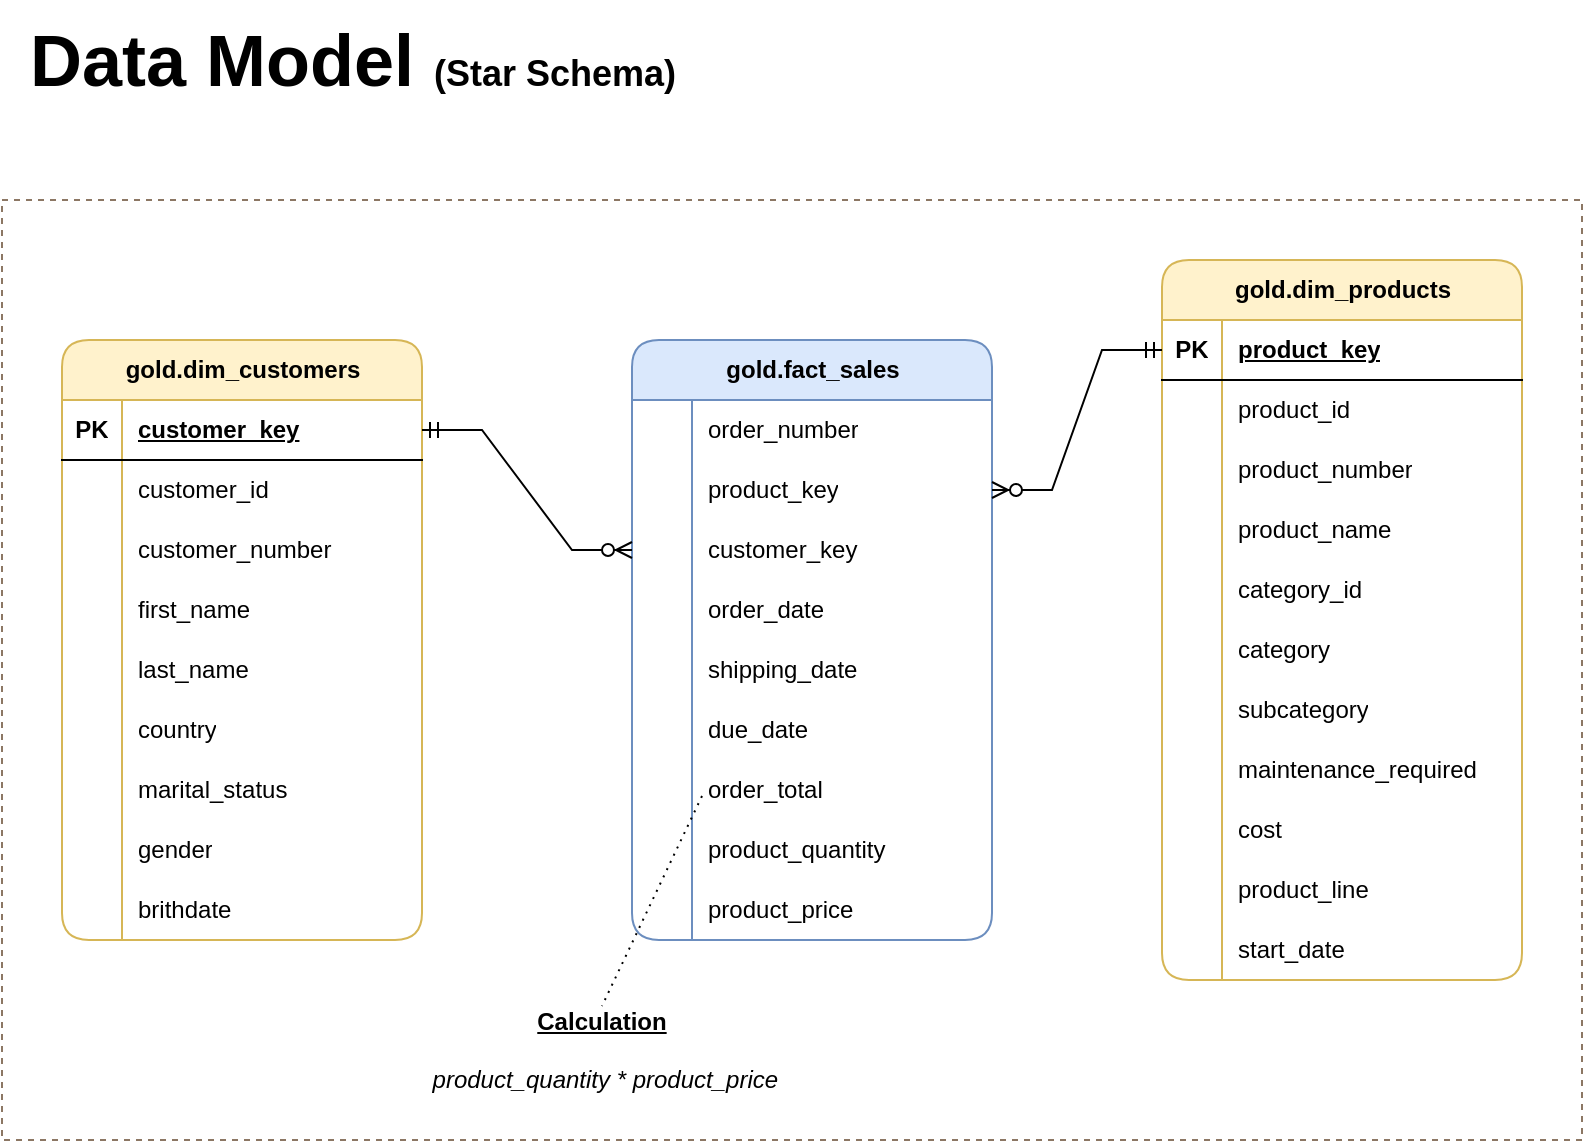 <mxfile version="26.0.16">
  <diagram name="Page-1" id="dajdHq9MhlpOEaMz0Bhz">
    <mxGraphModel dx="1434" dy="836" grid="1" gridSize="10" guides="1" tooltips="1" connect="1" arrows="1" fold="1" page="1" pageScale="1" pageWidth="850" pageHeight="1100" math="0" shadow="0">
      <root>
        <mxCell id="0" />
        <mxCell id="1" parent="0" />
        <mxCell id="7hFAT_4vR7-1dg3_co3H-1" value="&lt;font style=&quot;&quot;&gt;&lt;b style=&quot;&quot;&gt;&lt;span style=&quot;font-size: 36px;&quot;&gt;Data Model&amp;nbsp;&lt;/span&gt;&lt;font style=&quot;font-size: 18px;&quot;&gt;(Star Schema)&lt;/font&gt;&lt;/b&gt;&lt;/font&gt;" style="text;html=1;align=center;verticalAlign=middle;resizable=0;points=[];autosize=1;strokeColor=none;fillColor=none;" parent="1" vertex="1">
          <mxGeometry x="20" y="100" width="350" height="60" as="geometry" />
        </mxCell>
        <mxCell id="7hFAT_4vR7-1dg3_co3H-4" value="" style="rounded=0;whiteSpace=wrap;html=1;dashed=1;fillColor=none;strokeColor=#8C7764;" parent="1" vertex="1">
          <mxGeometry x="20" y="200" width="790" height="470" as="geometry" />
        </mxCell>
        <mxCell id="8Ro6if_UnG99gxaWc1OO-21" style="edgeStyle=orthogonalEdgeStyle;rounded=0;orthogonalLoop=1;jettySize=auto;html=1;entryX=0;entryY=0.5;entryDx=0;entryDy=0;fillColor=#f5f5f5;strokeColor=#666666;" parent="1" edge="1">
          <mxGeometry relative="1" as="geometry">
            <mxPoint x="410" y="315" as="sourcePoint" />
          </mxGeometry>
        </mxCell>
        <mxCell id="t50rFxNMFcAJ-p3D6S0_-80" value="gold.dim_customers" style="shape=table;startSize=30;container=1;collapsible=1;childLayout=tableLayout;fixedRows=1;rowLines=0;fontStyle=1;align=center;resizeLast=1;html=1;fillColor=#fff2cc;strokeColor=#d6b656;rounded=1;" vertex="1" parent="1">
          <mxGeometry x="50" y="270" width="180" height="300" as="geometry" />
        </mxCell>
        <mxCell id="t50rFxNMFcAJ-p3D6S0_-81" value="" style="shape=tableRow;horizontal=0;startSize=0;swimlaneHead=0;swimlaneBody=0;fillColor=none;collapsible=0;dropTarget=0;points=[[0,0.5],[1,0.5]];portConstraint=eastwest;top=0;left=0;right=0;bottom=1;" vertex="1" parent="t50rFxNMFcAJ-p3D6S0_-80">
          <mxGeometry y="30" width="180" height="30" as="geometry" />
        </mxCell>
        <mxCell id="t50rFxNMFcAJ-p3D6S0_-82" value="PK" style="shape=partialRectangle;connectable=0;fillColor=none;top=0;left=0;bottom=0;right=0;fontStyle=1;overflow=hidden;whiteSpace=wrap;html=1;" vertex="1" parent="t50rFxNMFcAJ-p3D6S0_-81">
          <mxGeometry width="30" height="30" as="geometry">
            <mxRectangle width="30" height="30" as="alternateBounds" />
          </mxGeometry>
        </mxCell>
        <mxCell id="t50rFxNMFcAJ-p3D6S0_-83" value="customer_key" style="shape=partialRectangle;connectable=0;fillColor=none;top=0;left=0;bottom=0;right=0;align=left;spacingLeft=6;fontStyle=5;overflow=hidden;whiteSpace=wrap;html=1;" vertex="1" parent="t50rFxNMFcAJ-p3D6S0_-81">
          <mxGeometry x="30" width="150" height="30" as="geometry">
            <mxRectangle width="150" height="30" as="alternateBounds" />
          </mxGeometry>
        </mxCell>
        <mxCell id="t50rFxNMFcAJ-p3D6S0_-84" value="" style="shape=tableRow;horizontal=0;startSize=0;swimlaneHead=0;swimlaneBody=0;fillColor=none;collapsible=0;dropTarget=0;points=[[0,0.5],[1,0.5]];portConstraint=eastwest;top=0;left=0;right=0;bottom=0;" vertex="1" parent="t50rFxNMFcAJ-p3D6S0_-80">
          <mxGeometry y="60" width="180" height="30" as="geometry" />
        </mxCell>
        <mxCell id="t50rFxNMFcAJ-p3D6S0_-85" value="" style="shape=partialRectangle;connectable=0;fillColor=none;top=0;left=0;bottom=0;right=0;editable=1;overflow=hidden;whiteSpace=wrap;html=1;" vertex="1" parent="t50rFxNMFcAJ-p3D6S0_-84">
          <mxGeometry width="30" height="30" as="geometry">
            <mxRectangle width="30" height="30" as="alternateBounds" />
          </mxGeometry>
        </mxCell>
        <mxCell id="t50rFxNMFcAJ-p3D6S0_-86" value="customer_id" style="shape=partialRectangle;connectable=0;fillColor=none;top=0;left=0;bottom=0;right=0;align=left;spacingLeft=6;overflow=hidden;whiteSpace=wrap;html=1;" vertex="1" parent="t50rFxNMFcAJ-p3D6S0_-84">
          <mxGeometry x="30" width="150" height="30" as="geometry">
            <mxRectangle width="150" height="30" as="alternateBounds" />
          </mxGeometry>
        </mxCell>
        <mxCell id="t50rFxNMFcAJ-p3D6S0_-87" value="" style="shape=tableRow;horizontal=0;startSize=0;swimlaneHead=0;swimlaneBody=0;fillColor=none;collapsible=0;dropTarget=0;points=[[0,0.5],[1,0.5]];portConstraint=eastwest;top=0;left=0;right=0;bottom=0;" vertex="1" parent="t50rFxNMFcAJ-p3D6S0_-80">
          <mxGeometry y="90" width="180" height="30" as="geometry" />
        </mxCell>
        <mxCell id="t50rFxNMFcAJ-p3D6S0_-88" value="" style="shape=partialRectangle;connectable=0;fillColor=none;top=0;left=0;bottom=0;right=0;editable=1;overflow=hidden;whiteSpace=wrap;html=1;" vertex="1" parent="t50rFxNMFcAJ-p3D6S0_-87">
          <mxGeometry width="30" height="30" as="geometry">
            <mxRectangle width="30" height="30" as="alternateBounds" />
          </mxGeometry>
        </mxCell>
        <mxCell id="t50rFxNMFcAJ-p3D6S0_-89" value="customer_number" style="shape=partialRectangle;connectable=0;fillColor=none;top=0;left=0;bottom=0;right=0;align=left;spacingLeft=6;overflow=hidden;whiteSpace=wrap;html=1;" vertex="1" parent="t50rFxNMFcAJ-p3D6S0_-87">
          <mxGeometry x="30" width="150" height="30" as="geometry">
            <mxRectangle width="150" height="30" as="alternateBounds" />
          </mxGeometry>
        </mxCell>
        <mxCell id="t50rFxNMFcAJ-p3D6S0_-90" value="" style="shape=tableRow;horizontal=0;startSize=0;swimlaneHead=0;swimlaneBody=0;fillColor=none;collapsible=0;dropTarget=0;points=[[0,0.5],[1,0.5]];portConstraint=eastwest;top=0;left=0;right=0;bottom=0;" vertex="1" parent="t50rFxNMFcAJ-p3D6S0_-80">
          <mxGeometry y="120" width="180" height="30" as="geometry" />
        </mxCell>
        <mxCell id="t50rFxNMFcAJ-p3D6S0_-91" value="" style="shape=partialRectangle;connectable=0;fillColor=none;top=0;left=0;bottom=0;right=0;editable=1;overflow=hidden;whiteSpace=wrap;html=1;" vertex="1" parent="t50rFxNMFcAJ-p3D6S0_-90">
          <mxGeometry width="30" height="30" as="geometry">
            <mxRectangle width="30" height="30" as="alternateBounds" />
          </mxGeometry>
        </mxCell>
        <mxCell id="t50rFxNMFcAJ-p3D6S0_-92" value="first_name" style="shape=partialRectangle;connectable=0;fillColor=none;top=0;left=0;bottom=0;right=0;align=left;spacingLeft=6;overflow=hidden;whiteSpace=wrap;html=1;" vertex="1" parent="t50rFxNMFcAJ-p3D6S0_-90">
          <mxGeometry x="30" width="150" height="30" as="geometry">
            <mxRectangle width="150" height="30" as="alternateBounds" />
          </mxGeometry>
        </mxCell>
        <mxCell id="t50rFxNMFcAJ-p3D6S0_-93" value="" style="shape=tableRow;horizontal=0;startSize=0;swimlaneHead=0;swimlaneBody=0;fillColor=none;collapsible=0;dropTarget=0;points=[[0,0.5],[1,0.5]];portConstraint=eastwest;top=0;left=0;right=0;bottom=0;" vertex="1" parent="t50rFxNMFcAJ-p3D6S0_-80">
          <mxGeometry y="150" width="180" height="30" as="geometry" />
        </mxCell>
        <mxCell id="t50rFxNMFcAJ-p3D6S0_-94" value="" style="shape=partialRectangle;connectable=0;fillColor=none;top=0;left=0;bottom=0;right=0;editable=1;overflow=hidden;whiteSpace=wrap;html=1;" vertex="1" parent="t50rFxNMFcAJ-p3D6S0_-93">
          <mxGeometry width="30" height="30" as="geometry">
            <mxRectangle width="30" height="30" as="alternateBounds" />
          </mxGeometry>
        </mxCell>
        <mxCell id="t50rFxNMFcAJ-p3D6S0_-95" value="last_name" style="shape=partialRectangle;connectable=0;fillColor=none;top=0;left=0;bottom=0;right=0;align=left;spacingLeft=6;overflow=hidden;whiteSpace=wrap;html=1;" vertex="1" parent="t50rFxNMFcAJ-p3D6S0_-93">
          <mxGeometry x="30" width="150" height="30" as="geometry">
            <mxRectangle width="150" height="30" as="alternateBounds" />
          </mxGeometry>
        </mxCell>
        <mxCell id="t50rFxNMFcAJ-p3D6S0_-96" value="" style="shape=tableRow;horizontal=0;startSize=0;swimlaneHead=0;swimlaneBody=0;fillColor=none;collapsible=0;dropTarget=0;points=[[0,0.5],[1,0.5]];portConstraint=eastwest;top=0;left=0;right=0;bottom=0;" vertex="1" parent="t50rFxNMFcAJ-p3D6S0_-80">
          <mxGeometry y="180" width="180" height="30" as="geometry" />
        </mxCell>
        <mxCell id="t50rFxNMFcAJ-p3D6S0_-97" value="" style="shape=partialRectangle;connectable=0;fillColor=none;top=0;left=0;bottom=0;right=0;editable=1;overflow=hidden;whiteSpace=wrap;html=1;" vertex="1" parent="t50rFxNMFcAJ-p3D6S0_-96">
          <mxGeometry width="30" height="30" as="geometry">
            <mxRectangle width="30" height="30" as="alternateBounds" />
          </mxGeometry>
        </mxCell>
        <mxCell id="t50rFxNMFcAJ-p3D6S0_-98" value="country" style="shape=partialRectangle;connectable=0;fillColor=none;top=0;left=0;bottom=0;right=0;align=left;spacingLeft=6;overflow=hidden;whiteSpace=wrap;html=1;" vertex="1" parent="t50rFxNMFcAJ-p3D6S0_-96">
          <mxGeometry x="30" width="150" height="30" as="geometry">
            <mxRectangle width="150" height="30" as="alternateBounds" />
          </mxGeometry>
        </mxCell>
        <mxCell id="t50rFxNMFcAJ-p3D6S0_-99" value="" style="shape=tableRow;horizontal=0;startSize=0;swimlaneHead=0;swimlaneBody=0;fillColor=none;collapsible=0;dropTarget=0;points=[[0,0.5],[1,0.5]];portConstraint=eastwest;top=0;left=0;right=0;bottom=0;" vertex="1" parent="t50rFxNMFcAJ-p3D6S0_-80">
          <mxGeometry y="210" width="180" height="30" as="geometry" />
        </mxCell>
        <mxCell id="t50rFxNMFcAJ-p3D6S0_-100" value="" style="shape=partialRectangle;connectable=0;fillColor=none;top=0;left=0;bottom=0;right=0;editable=1;overflow=hidden;whiteSpace=wrap;html=1;" vertex="1" parent="t50rFxNMFcAJ-p3D6S0_-99">
          <mxGeometry width="30" height="30" as="geometry">
            <mxRectangle width="30" height="30" as="alternateBounds" />
          </mxGeometry>
        </mxCell>
        <mxCell id="t50rFxNMFcAJ-p3D6S0_-101" value="marital_status" style="shape=partialRectangle;connectable=0;fillColor=none;top=0;left=0;bottom=0;right=0;align=left;spacingLeft=6;overflow=hidden;whiteSpace=wrap;html=1;" vertex="1" parent="t50rFxNMFcAJ-p3D6S0_-99">
          <mxGeometry x="30" width="150" height="30" as="geometry">
            <mxRectangle width="150" height="30" as="alternateBounds" />
          </mxGeometry>
        </mxCell>
        <mxCell id="t50rFxNMFcAJ-p3D6S0_-102" value="" style="shape=tableRow;horizontal=0;startSize=0;swimlaneHead=0;swimlaneBody=0;fillColor=none;collapsible=0;dropTarget=0;points=[[0,0.5],[1,0.5]];portConstraint=eastwest;top=0;left=0;right=0;bottom=0;" vertex="1" parent="t50rFxNMFcAJ-p3D6S0_-80">
          <mxGeometry y="240" width="180" height="30" as="geometry" />
        </mxCell>
        <mxCell id="t50rFxNMFcAJ-p3D6S0_-103" value="" style="shape=partialRectangle;connectable=0;fillColor=none;top=0;left=0;bottom=0;right=0;editable=1;overflow=hidden;whiteSpace=wrap;html=1;" vertex="1" parent="t50rFxNMFcAJ-p3D6S0_-102">
          <mxGeometry width="30" height="30" as="geometry">
            <mxRectangle width="30" height="30" as="alternateBounds" />
          </mxGeometry>
        </mxCell>
        <mxCell id="t50rFxNMFcAJ-p3D6S0_-104" value="gender" style="shape=partialRectangle;connectable=0;fillColor=none;top=0;left=0;bottom=0;right=0;align=left;spacingLeft=6;overflow=hidden;whiteSpace=wrap;html=1;" vertex="1" parent="t50rFxNMFcAJ-p3D6S0_-102">
          <mxGeometry x="30" width="150" height="30" as="geometry">
            <mxRectangle width="150" height="30" as="alternateBounds" />
          </mxGeometry>
        </mxCell>
        <mxCell id="t50rFxNMFcAJ-p3D6S0_-111" value="" style="shape=tableRow;horizontal=0;startSize=0;swimlaneHead=0;swimlaneBody=0;fillColor=none;collapsible=0;dropTarget=0;points=[[0,0.5],[1,0.5]];portConstraint=eastwest;top=0;left=0;right=0;bottom=0;" vertex="1" parent="t50rFxNMFcAJ-p3D6S0_-80">
          <mxGeometry y="270" width="180" height="30" as="geometry" />
        </mxCell>
        <mxCell id="t50rFxNMFcAJ-p3D6S0_-112" value="" style="shape=partialRectangle;connectable=0;fillColor=none;top=0;left=0;bottom=0;right=0;editable=1;overflow=hidden;whiteSpace=wrap;html=1;" vertex="1" parent="t50rFxNMFcAJ-p3D6S0_-111">
          <mxGeometry width="30" height="30" as="geometry">
            <mxRectangle width="30" height="30" as="alternateBounds" />
          </mxGeometry>
        </mxCell>
        <mxCell id="t50rFxNMFcAJ-p3D6S0_-113" value="brithdate" style="shape=partialRectangle;connectable=0;fillColor=none;top=0;left=0;bottom=0;right=0;align=left;spacingLeft=6;overflow=hidden;whiteSpace=wrap;html=1;" vertex="1" parent="t50rFxNMFcAJ-p3D6S0_-111">
          <mxGeometry x="30" width="150" height="30" as="geometry">
            <mxRectangle width="150" height="30" as="alternateBounds" />
          </mxGeometry>
        </mxCell>
        <mxCell id="t50rFxNMFcAJ-p3D6S0_-114" value="gold.dim_products" style="shape=table;startSize=30;container=1;collapsible=1;childLayout=tableLayout;fixedRows=1;rowLines=0;fontStyle=1;align=center;resizeLast=1;html=1;fillColor=#fff2cc;strokeColor=#d6b656;rounded=1;" vertex="1" parent="1">
          <mxGeometry x="600" y="230" width="180" height="360" as="geometry" />
        </mxCell>
        <mxCell id="t50rFxNMFcAJ-p3D6S0_-115" value="" style="shape=tableRow;horizontal=0;startSize=0;swimlaneHead=0;swimlaneBody=0;fillColor=none;collapsible=0;dropTarget=0;points=[[0,0.5],[1,0.5]];portConstraint=eastwest;top=0;left=0;right=0;bottom=1;" vertex="1" parent="t50rFxNMFcAJ-p3D6S0_-114">
          <mxGeometry y="30" width="180" height="30" as="geometry" />
        </mxCell>
        <mxCell id="t50rFxNMFcAJ-p3D6S0_-116" value="PK" style="shape=partialRectangle;connectable=0;fillColor=none;top=0;left=0;bottom=0;right=0;fontStyle=1;overflow=hidden;whiteSpace=wrap;html=1;" vertex="1" parent="t50rFxNMFcAJ-p3D6S0_-115">
          <mxGeometry width="30" height="30" as="geometry">
            <mxRectangle width="30" height="30" as="alternateBounds" />
          </mxGeometry>
        </mxCell>
        <mxCell id="t50rFxNMFcAJ-p3D6S0_-117" value="product_key" style="shape=partialRectangle;connectable=0;fillColor=none;top=0;left=0;bottom=0;right=0;align=left;spacingLeft=6;fontStyle=5;overflow=hidden;whiteSpace=wrap;html=1;" vertex="1" parent="t50rFxNMFcAJ-p3D6S0_-115">
          <mxGeometry x="30" width="150" height="30" as="geometry">
            <mxRectangle width="150" height="30" as="alternateBounds" />
          </mxGeometry>
        </mxCell>
        <mxCell id="t50rFxNMFcAJ-p3D6S0_-118" value="" style="shape=tableRow;horizontal=0;startSize=0;swimlaneHead=0;swimlaneBody=0;fillColor=none;collapsible=0;dropTarget=0;points=[[0,0.5],[1,0.5]];portConstraint=eastwest;top=0;left=0;right=0;bottom=0;" vertex="1" parent="t50rFxNMFcAJ-p3D6S0_-114">
          <mxGeometry y="60" width="180" height="30" as="geometry" />
        </mxCell>
        <mxCell id="t50rFxNMFcAJ-p3D6S0_-119" value="" style="shape=partialRectangle;connectable=0;fillColor=none;top=0;left=0;bottom=0;right=0;editable=1;overflow=hidden;whiteSpace=wrap;html=1;" vertex="1" parent="t50rFxNMFcAJ-p3D6S0_-118">
          <mxGeometry width="30" height="30" as="geometry">
            <mxRectangle width="30" height="30" as="alternateBounds" />
          </mxGeometry>
        </mxCell>
        <mxCell id="t50rFxNMFcAJ-p3D6S0_-120" value="product_id" style="shape=partialRectangle;connectable=0;fillColor=none;top=0;left=0;bottom=0;right=0;align=left;spacingLeft=6;overflow=hidden;whiteSpace=wrap;html=1;" vertex="1" parent="t50rFxNMFcAJ-p3D6S0_-118">
          <mxGeometry x="30" width="150" height="30" as="geometry">
            <mxRectangle width="150" height="30" as="alternateBounds" />
          </mxGeometry>
        </mxCell>
        <mxCell id="t50rFxNMFcAJ-p3D6S0_-121" value="" style="shape=tableRow;horizontal=0;startSize=0;swimlaneHead=0;swimlaneBody=0;fillColor=none;collapsible=0;dropTarget=0;points=[[0,0.5],[1,0.5]];portConstraint=eastwest;top=0;left=0;right=0;bottom=0;" vertex="1" parent="t50rFxNMFcAJ-p3D6S0_-114">
          <mxGeometry y="90" width="180" height="30" as="geometry" />
        </mxCell>
        <mxCell id="t50rFxNMFcAJ-p3D6S0_-122" value="" style="shape=partialRectangle;connectable=0;fillColor=none;top=0;left=0;bottom=0;right=0;editable=1;overflow=hidden;whiteSpace=wrap;html=1;" vertex="1" parent="t50rFxNMFcAJ-p3D6S0_-121">
          <mxGeometry width="30" height="30" as="geometry">
            <mxRectangle width="30" height="30" as="alternateBounds" />
          </mxGeometry>
        </mxCell>
        <mxCell id="t50rFxNMFcAJ-p3D6S0_-123" value="product_number" style="shape=partialRectangle;connectable=0;fillColor=none;top=0;left=0;bottom=0;right=0;align=left;spacingLeft=6;overflow=hidden;whiteSpace=wrap;html=1;" vertex="1" parent="t50rFxNMFcAJ-p3D6S0_-121">
          <mxGeometry x="30" width="150" height="30" as="geometry">
            <mxRectangle width="150" height="30" as="alternateBounds" />
          </mxGeometry>
        </mxCell>
        <mxCell id="t50rFxNMFcAJ-p3D6S0_-124" value="" style="shape=tableRow;horizontal=0;startSize=0;swimlaneHead=0;swimlaneBody=0;fillColor=none;collapsible=0;dropTarget=0;points=[[0,0.5],[1,0.5]];portConstraint=eastwest;top=0;left=0;right=0;bottom=0;" vertex="1" parent="t50rFxNMFcAJ-p3D6S0_-114">
          <mxGeometry y="120" width="180" height="30" as="geometry" />
        </mxCell>
        <mxCell id="t50rFxNMFcAJ-p3D6S0_-125" value="" style="shape=partialRectangle;connectable=0;fillColor=none;top=0;left=0;bottom=0;right=0;editable=1;overflow=hidden;whiteSpace=wrap;html=1;" vertex="1" parent="t50rFxNMFcAJ-p3D6S0_-124">
          <mxGeometry width="30" height="30" as="geometry">
            <mxRectangle width="30" height="30" as="alternateBounds" />
          </mxGeometry>
        </mxCell>
        <mxCell id="t50rFxNMFcAJ-p3D6S0_-126" value="product_name" style="shape=partialRectangle;connectable=0;fillColor=none;top=0;left=0;bottom=0;right=0;align=left;spacingLeft=6;overflow=hidden;whiteSpace=wrap;html=1;" vertex="1" parent="t50rFxNMFcAJ-p3D6S0_-124">
          <mxGeometry x="30" width="150" height="30" as="geometry">
            <mxRectangle width="150" height="30" as="alternateBounds" />
          </mxGeometry>
        </mxCell>
        <mxCell id="t50rFxNMFcAJ-p3D6S0_-127" value="" style="shape=tableRow;horizontal=0;startSize=0;swimlaneHead=0;swimlaneBody=0;fillColor=none;collapsible=0;dropTarget=0;points=[[0,0.5],[1,0.5]];portConstraint=eastwest;top=0;left=0;right=0;bottom=0;" vertex="1" parent="t50rFxNMFcAJ-p3D6S0_-114">
          <mxGeometry y="150" width="180" height="30" as="geometry" />
        </mxCell>
        <mxCell id="t50rFxNMFcAJ-p3D6S0_-128" value="" style="shape=partialRectangle;connectable=0;fillColor=none;top=0;left=0;bottom=0;right=0;editable=1;overflow=hidden;whiteSpace=wrap;html=1;" vertex="1" parent="t50rFxNMFcAJ-p3D6S0_-127">
          <mxGeometry width="30" height="30" as="geometry">
            <mxRectangle width="30" height="30" as="alternateBounds" />
          </mxGeometry>
        </mxCell>
        <mxCell id="t50rFxNMFcAJ-p3D6S0_-129" value="category_id" style="shape=partialRectangle;connectable=0;fillColor=none;top=0;left=0;bottom=0;right=0;align=left;spacingLeft=6;overflow=hidden;whiteSpace=wrap;html=1;" vertex="1" parent="t50rFxNMFcAJ-p3D6S0_-127">
          <mxGeometry x="30" width="150" height="30" as="geometry">
            <mxRectangle width="150" height="30" as="alternateBounds" />
          </mxGeometry>
        </mxCell>
        <mxCell id="t50rFxNMFcAJ-p3D6S0_-130" value="" style="shape=tableRow;horizontal=0;startSize=0;swimlaneHead=0;swimlaneBody=0;fillColor=none;collapsible=0;dropTarget=0;points=[[0,0.5],[1,0.5]];portConstraint=eastwest;top=0;left=0;right=0;bottom=0;" vertex="1" parent="t50rFxNMFcAJ-p3D6S0_-114">
          <mxGeometry y="180" width="180" height="30" as="geometry" />
        </mxCell>
        <mxCell id="t50rFxNMFcAJ-p3D6S0_-131" value="" style="shape=partialRectangle;connectable=0;fillColor=none;top=0;left=0;bottom=0;right=0;editable=1;overflow=hidden;whiteSpace=wrap;html=1;" vertex="1" parent="t50rFxNMFcAJ-p3D6S0_-130">
          <mxGeometry width="30" height="30" as="geometry">
            <mxRectangle width="30" height="30" as="alternateBounds" />
          </mxGeometry>
        </mxCell>
        <mxCell id="t50rFxNMFcAJ-p3D6S0_-132" value="category" style="shape=partialRectangle;connectable=0;fillColor=none;top=0;left=0;bottom=0;right=0;align=left;spacingLeft=6;overflow=hidden;whiteSpace=wrap;html=1;" vertex="1" parent="t50rFxNMFcAJ-p3D6S0_-130">
          <mxGeometry x="30" width="150" height="30" as="geometry">
            <mxRectangle width="150" height="30" as="alternateBounds" />
          </mxGeometry>
        </mxCell>
        <mxCell id="t50rFxNMFcAJ-p3D6S0_-133" value="" style="shape=tableRow;horizontal=0;startSize=0;swimlaneHead=0;swimlaneBody=0;fillColor=none;collapsible=0;dropTarget=0;points=[[0,0.5],[1,0.5]];portConstraint=eastwest;top=0;left=0;right=0;bottom=0;" vertex="1" parent="t50rFxNMFcAJ-p3D6S0_-114">
          <mxGeometry y="210" width="180" height="30" as="geometry" />
        </mxCell>
        <mxCell id="t50rFxNMFcAJ-p3D6S0_-134" value="" style="shape=partialRectangle;connectable=0;fillColor=none;top=0;left=0;bottom=0;right=0;editable=1;overflow=hidden;whiteSpace=wrap;html=1;" vertex="1" parent="t50rFxNMFcAJ-p3D6S0_-133">
          <mxGeometry width="30" height="30" as="geometry">
            <mxRectangle width="30" height="30" as="alternateBounds" />
          </mxGeometry>
        </mxCell>
        <mxCell id="t50rFxNMFcAJ-p3D6S0_-135" value="subcategory" style="shape=partialRectangle;connectable=0;fillColor=none;top=0;left=0;bottom=0;right=0;align=left;spacingLeft=6;overflow=hidden;whiteSpace=wrap;html=1;" vertex="1" parent="t50rFxNMFcAJ-p3D6S0_-133">
          <mxGeometry x="30" width="150" height="30" as="geometry">
            <mxRectangle width="150" height="30" as="alternateBounds" />
          </mxGeometry>
        </mxCell>
        <mxCell id="t50rFxNMFcAJ-p3D6S0_-136" value="" style="shape=tableRow;horizontal=0;startSize=0;swimlaneHead=0;swimlaneBody=0;fillColor=none;collapsible=0;dropTarget=0;points=[[0,0.5],[1,0.5]];portConstraint=eastwest;top=0;left=0;right=0;bottom=0;" vertex="1" parent="t50rFxNMFcAJ-p3D6S0_-114">
          <mxGeometry y="240" width="180" height="30" as="geometry" />
        </mxCell>
        <mxCell id="t50rFxNMFcAJ-p3D6S0_-137" value="" style="shape=partialRectangle;connectable=0;fillColor=none;top=0;left=0;bottom=0;right=0;editable=1;overflow=hidden;whiteSpace=wrap;html=1;" vertex="1" parent="t50rFxNMFcAJ-p3D6S0_-136">
          <mxGeometry width="30" height="30" as="geometry">
            <mxRectangle width="30" height="30" as="alternateBounds" />
          </mxGeometry>
        </mxCell>
        <mxCell id="t50rFxNMFcAJ-p3D6S0_-138" value="maintenance_required" style="shape=partialRectangle;connectable=0;fillColor=none;top=0;left=0;bottom=0;right=0;align=left;spacingLeft=6;overflow=hidden;whiteSpace=wrap;html=1;" vertex="1" parent="t50rFxNMFcAJ-p3D6S0_-136">
          <mxGeometry x="30" width="150" height="30" as="geometry">
            <mxRectangle width="150" height="30" as="alternateBounds" />
          </mxGeometry>
        </mxCell>
        <mxCell id="t50rFxNMFcAJ-p3D6S0_-139" value="" style="shape=tableRow;horizontal=0;startSize=0;swimlaneHead=0;swimlaneBody=0;fillColor=none;collapsible=0;dropTarget=0;points=[[0,0.5],[1,0.5]];portConstraint=eastwest;top=0;left=0;right=0;bottom=0;" vertex="1" parent="t50rFxNMFcAJ-p3D6S0_-114">
          <mxGeometry y="270" width="180" height="30" as="geometry" />
        </mxCell>
        <mxCell id="t50rFxNMFcAJ-p3D6S0_-140" value="" style="shape=partialRectangle;connectable=0;fillColor=none;top=0;left=0;bottom=0;right=0;editable=1;overflow=hidden;whiteSpace=wrap;html=1;" vertex="1" parent="t50rFxNMFcAJ-p3D6S0_-139">
          <mxGeometry width="30" height="30" as="geometry">
            <mxRectangle width="30" height="30" as="alternateBounds" />
          </mxGeometry>
        </mxCell>
        <mxCell id="t50rFxNMFcAJ-p3D6S0_-141" value="cost" style="shape=partialRectangle;connectable=0;fillColor=none;top=0;left=0;bottom=0;right=0;align=left;spacingLeft=6;overflow=hidden;whiteSpace=wrap;html=1;" vertex="1" parent="t50rFxNMFcAJ-p3D6S0_-139">
          <mxGeometry x="30" width="150" height="30" as="geometry">
            <mxRectangle width="150" height="30" as="alternateBounds" />
          </mxGeometry>
        </mxCell>
        <mxCell id="t50rFxNMFcAJ-p3D6S0_-142" value="" style="shape=tableRow;horizontal=0;startSize=0;swimlaneHead=0;swimlaneBody=0;fillColor=none;collapsible=0;dropTarget=0;points=[[0,0.5],[1,0.5]];portConstraint=eastwest;top=0;left=0;right=0;bottom=0;" vertex="1" parent="t50rFxNMFcAJ-p3D6S0_-114">
          <mxGeometry y="300" width="180" height="30" as="geometry" />
        </mxCell>
        <mxCell id="t50rFxNMFcAJ-p3D6S0_-143" value="" style="shape=partialRectangle;connectable=0;fillColor=none;top=0;left=0;bottom=0;right=0;editable=1;overflow=hidden;whiteSpace=wrap;html=1;" vertex="1" parent="t50rFxNMFcAJ-p3D6S0_-142">
          <mxGeometry width="30" height="30" as="geometry">
            <mxRectangle width="30" height="30" as="alternateBounds" />
          </mxGeometry>
        </mxCell>
        <mxCell id="t50rFxNMFcAJ-p3D6S0_-144" value="product_line" style="shape=partialRectangle;connectable=0;fillColor=none;top=0;left=0;bottom=0;right=0;align=left;spacingLeft=6;overflow=hidden;whiteSpace=wrap;html=1;" vertex="1" parent="t50rFxNMFcAJ-p3D6S0_-142">
          <mxGeometry x="30" width="150" height="30" as="geometry">
            <mxRectangle width="150" height="30" as="alternateBounds" />
          </mxGeometry>
        </mxCell>
        <mxCell id="t50rFxNMFcAJ-p3D6S0_-148" value="" style="shape=tableRow;horizontal=0;startSize=0;swimlaneHead=0;swimlaneBody=0;fillColor=none;collapsible=0;dropTarget=0;points=[[0,0.5],[1,0.5]];portConstraint=eastwest;top=0;left=0;right=0;bottom=0;" vertex="1" parent="t50rFxNMFcAJ-p3D6S0_-114">
          <mxGeometry y="330" width="180" height="30" as="geometry" />
        </mxCell>
        <mxCell id="t50rFxNMFcAJ-p3D6S0_-149" value="" style="shape=partialRectangle;connectable=0;fillColor=none;top=0;left=0;bottom=0;right=0;editable=1;overflow=hidden;whiteSpace=wrap;html=1;" vertex="1" parent="t50rFxNMFcAJ-p3D6S0_-148">
          <mxGeometry width="30" height="30" as="geometry">
            <mxRectangle width="30" height="30" as="alternateBounds" />
          </mxGeometry>
        </mxCell>
        <mxCell id="t50rFxNMFcAJ-p3D6S0_-150" value="start_date" style="shape=partialRectangle;connectable=0;fillColor=none;top=0;left=0;bottom=0;right=0;align=left;spacingLeft=6;overflow=hidden;whiteSpace=wrap;html=1;" vertex="1" parent="t50rFxNMFcAJ-p3D6S0_-148">
          <mxGeometry x="30" width="150" height="30" as="geometry">
            <mxRectangle width="150" height="30" as="alternateBounds" />
          </mxGeometry>
        </mxCell>
        <mxCell id="t50rFxNMFcAJ-p3D6S0_-151" value="gold.fact_sales" style="shape=table;startSize=30;container=1;collapsible=1;childLayout=tableLayout;fixedRows=1;rowLines=0;fontStyle=1;align=center;resizeLast=1;html=1;fillColor=#dae8fc;strokeColor=#6c8ebf;rounded=1;" vertex="1" parent="1">
          <mxGeometry x="335" y="270" width="180" height="300" as="geometry" />
        </mxCell>
        <mxCell id="t50rFxNMFcAJ-p3D6S0_-155" value="" style="shape=tableRow;horizontal=0;startSize=0;swimlaneHead=0;swimlaneBody=0;fillColor=none;collapsible=0;dropTarget=0;points=[[0,0.5],[1,0.5]];portConstraint=eastwest;top=0;left=0;right=0;bottom=0;" vertex="1" parent="t50rFxNMFcAJ-p3D6S0_-151">
          <mxGeometry y="30" width="180" height="30" as="geometry" />
        </mxCell>
        <mxCell id="t50rFxNMFcAJ-p3D6S0_-156" value="" style="shape=partialRectangle;connectable=0;fillColor=none;top=0;left=0;bottom=0;right=0;editable=1;overflow=hidden;whiteSpace=wrap;html=1;" vertex="1" parent="t50rFxNMFcAJ-p3D6S0_-155">
          <mxGeometry width="30" height="30" as="geometry">
            <mxRectangle width="30" height="30" as="alternateBounds" />
          </mxGeometry>
        </mxCell>
        <mxCell id="t50rFxNMFcAJ-p3D6S0_-157" value="order_number" style="shape=partialRectangle;connectable=0;fillColor=none;top=0;left=0;bottom=0;right=0;align=left;spacingLeft=6;overflow=hidden;whiteSpace=wrap;html=1;" vertex="1" parent="t50rFxNMFcAJ-p3D6S0_-155">
          <mxGeometry x="30" width="150" height="30" as="geometry">
            <mxRectangle width="150" height="30" as="alternateBounds" />
          </mxGeometry>
        </mxCell>
        <mxCell id="t50rFxNMFcAJ-p3D6S0_-158" value="" style="shape=tableRow;horizontal=0;startSize=0;swimlaneHead=0;swimlaneBody=0;fillColor=none;collapsible=0;dropTarget=0;points=[[0,0.5],[1,0.5]];portConstraint=eastwest;top=0;left=0;right=0;bottom=0;" vertex="1" parent="t50rFxNMFcAJ-p3D6S0_-151">
          <mxGeometry y="60" width="180" height="30" as="geometry" />
        </mxCell>
        <mxCell id="t50rFxNMFcAJ-p3D6S0_-159" value="" style="shape=partialRectangle;connectable=0;fillColor=none;top=0;left=0;bottom=0;right=0;editable=1;overflow=hidden;whiteSpace=wrap;html=1;" vertex="1" parent="t50rFxNMFcAJ-p3D6S0_-158">
          <mxGeometry width="30" height="30" as="geometry">
            <mxRectangle width="30" height="30" as="alternateBounds" />
          </mxGeometry>
        </mxCell>
        <mxCell id="t50rFxNMFcAJ-p3D6S0_-160" value="product_key" style="shape=partialRectangle;connectable=0;fillColor=none;top=0;left=0;bottom=0;right=0;align=left;spacingLeft=6;overflow=hidden;whiteSpace=wrap;html=1;" vertex="1" parent="t50rFxNMFcAJ-p3D6S0_-158">
          <mxGeometry x="30" width="150" height="30" as="geometry">
            <mxRectangle width="150" height="30" as="alternateBounds" />
          </mxGeometry>
        </mxCell>
        <mxCell id="t50rFxNMFcAJ-p3D6S0_-161" value="" style="shape=tableRow;horizontal=0;startSize=0;swimlaneHead=0;swimlaneBody=0;fillColor=none;collapsible=0;dropTarget=0;points=[[0,0.5],[1,0.5]];portConstraint=eastwest;top=0;left=0;right=0;bottom=0;" vertex="1" parent="t50rFxNMFcAJ-p3D6S0_-151">
          <mxGeometry y="90" width="180" height="30" as="geometry" />
        </mxCell>
        <mxCell id="t50rFxNMFcAJ-p3D6S0_-162" value="" style="shape=partialRectangle;connectable=0;fillColor=none;top=0;left=0;bottom=0;right=0;editable=1;overflow=hidden;whiteSpace=wrap;html=1;" vertex="1" parent="t50rFxNMFcAJ-p3D6S0_-161">
          <mxGeometry width="30" height="30" as="geometry">
            <mxRectangle width="30" height="30" as="alternateBounds" />
          </mxGeometry>
        </mxCell>
        <mxCell id="t50rFxNMFcAJ-p3D6S0_-163" value="customer_key" style="shape=partialRectangle;connectable=0;fillColor=none;top=0;left=0;bottom=0;right=0;align=left;spacingLeft=6;overflow=hidden;whiteSpace=wrap;html=1;" vertex="1" parent="t50rFxNMFcAJ-p3D6S0_-161">
          <mxGeometry x="30" width="150" height="30" as="geometry">
            <mxRectangle width="150" height="30" as="alternateBounds" />
          </mxGeometry>
        </mxCell>
        <mxCell id="t50rFxNMFcAJ-p3D6S0_-164" value="" style="shape=tableRow;horizontal=0;startSize=0;swimlaneHead=0;swimlaneBody=0;fillColor=none;collapsible=0;dropTarget=0;points=[[0,0.5],[1,0.5]];portConstraint=eastwest;top=0;left=0;right=0;bottom=0;" vertex="1" parent="t50rFxNMFcAJ-p3D6S0_-151">
          <mxGeometry y="120" width="180" height="30" as="geometry" />
        </mxCell>
        <mxCell id="t50rFxNMFcAJ-p3D6S0_-165" value="" style="shape=partialRectangle;connectable=0;fillColor=none;top=0;left=0;bottom=0;right=0;editable=1;overflow=hidden;whiteSpace=wrap;html=1;" vertex="1" parent="t50rFxNMFcAJ-p3D6S0_-164">
          <mxGeometry width="30" height="30" as="geometry">
            <mxRectangle width="30" height="30" as="alternateBounds" />
          </mxGeometry>
        </mxCell>
        <mxCell id="t50rFxNMFcAJ-p3D6S0_-166" value="order_date" style="shape=partialRectangle;connectable=0;fillColor=none;top=0;left=0;bottom=0;right=0;align=left;spacingLeft=6;overflow=hidden;whiteSpace=wrap;html=1;" vertex="1" parent="t50rFxNMFcAJ-p3D6S0_-164">
          <mxGeometry x="30" width="150" height="30" as="geometry">
            <mxRectangle width="150" height="30" as="alternateBounds" />
          </mxGeometry>
        </mxCell>
        <mxCell id="t50rFxNMFcAJ-p3D6S0_-167" value="" style="shape=tableRow;horizontal=0;startSize=0;swimlaneHead=0;swimlaneBody=0;fillColor=none;collapsible=0;dropTarget=0;points=[[0,0.5],[1,0.5]];portConstraint=eastwest;top=0;left=0;right=0;bottom=0;" vertex="1" parent="t50rFxNMFcAJ-p3D6S0_-151">
          <mxGeometry y="150" width="180" height="30" as="geometry" />
        </mxCell>
        <mxCell id="t50rFxNMFcAJ-p3D6S0_-168" value="" style="shape=partialRectangle;connectable=0;fillColor=none;top=0;left=0;bottom=0;right=0;editable=1;overflow=hidden;whiteSpace=wrap;html=1;" vertex="1" parent="t50rFxNMFcAJ-p3D6S0_-167">
          <mxGeometry width="30" height="30" as="geometry">
            <mxRectangle width="30" height="30" as="alternateBounds" />
          </mxGeometry>
        </mxCell>
        <mxCell id="t50rFxNMFcAJ-p3D6S0_-169" value="shipping_date" style="shape=partialRectangle;connectable=0;fillColor=none;top=0;left=0;bottom=0;right=0;align=left;spacingLeft=6;overflow=hidden;whiteSpace=wrap;html=1;" vertex="1" parent="t50rFxNMFcAJ-p3D6S0_-167">
          <mxGeometry x="30" width="150" height="30" as="geometry">
            <mxRectangle width="150" height="30" as="alternateBounds" />
          </mxGeometry>
        </mxCell>
        <mxCell id="t50rFxNMFcAJ-p3D6S0_-170" value="" style="shape=tableRow;horizontal=0;startSize=0;swimlaneHead=0;swimlaneBody=0;fillColor=none;collapsible=0;dropTarget=0;points=[[0,0.5],[1,0.5]];portConstraint=eastwest;top=0;left=0;right=0;bottom=0;" vertex="1" parent="t50rFxNMFcAJ-p3D6S0_-151">
          <mxGeometry y="180" width="180" height="30" as="geometry" />
        </mxCell>
        <mxCell id="t50rFxNMFcAJ-p3D6S0_-171" value="" style="shape=partialRectangle;connectable=0;fillColor=none;top=0;left=0;bottom=0;right=0;editable=1;overflow=hidden;whiteSpace=wrap;html=1;" vertex="1" parent="t50rFxNMFcAJ-p3D6S0_-170">
          <mxGeometry width="30" height="30" as="geometry">
            <mxRectangle width="30" height="30" as="alternateBounds" />
          </mxGeometry>
        </mxCell>
        <mxCell id="t50rFxNMFcAJ-p3D6S0_-172" value="due_date" style="shape=partialRectangle;connectable=0;fillColor=none;top=0;left=0;bottom=0;right=0;align=left;spacingLeft=6;overflow=hidden;whiteSpace=wrap;html=1;" vertex="1" parent="t50rFxNMFcAJ-p3D6S0_-170">
          <mxGeometry x="30" width="150" height="30" as="geometry">
            <mxRectangle width="150" height="30" as="alternateBounds" />
          </mxGeometry>
        </mxCell>
        <mxCell id="t50rFxNMFcAJ-p3D6S0_-173" value="" style="shape=tableRow;horizontal=0;startSize=0;swimlaneHead=0;swimlaneBody=0;fillColor=none;collapsible=0;dropTarget=0;points=[[0,0.5],[1,0.5]];portConstraint=eastwest;top=0;left=0;right=0;bottom=0;" vertex="1" parent="t50rFxNMFcAJ-p3D6S0_-151">
          <mxGeometry y="210" width="180" height="30" as="geometry" />
        </mxCell>
        <mxCell id="t50rFxNMFcAJ-p3D6S0_-174" value="" style="shape=partialRectangle;connectable=0;fillColor=none;top=0;left=0;bottom=0;right=0;editable=1;overflow=hidden;whiteSpace=wrap;html=1;" vertex="1" parent="t50rFxNMFcAJ-p3D6S0_-173">
          <mxGeometry width="30" height="30" as="geometry">
            <mxRectangle width="30" height="30" as="alternateBounds" />
          </mxGeometry>
        </mxCell>
        <mxCell id="t50rFxNMFcAJ-p3D6S0_-175" value="order_total" style="shape=partialRectangle;connectable=0;fillColor=none;top=0;left=0;bottom=0;right=0;align=left;spacingLeft=6;overflow=hidden;whiteSpace=wrap;html=1;" vertex="1" parent="t50rFxNMFcAJ-p3D6S0_-173">
          <mxGeometry x="30" width="150" height="30" as="geometry">
            <mxRectangle width="150" height="30" as="alternateBounds" />
          </mxGeometry>
        </mxCell>
        <mxCell id="t50rFxNMFcAJ-p3D6S0_-176" value="" style="shape=tableRow;horizontal=0;startSize=0;swimlaneHead=0;swimlaneBody=0;fillColor=none;collapsible=0;dropTarget=0;points=[[0,0.5],[1,0.5]];portConstraint=eastwest;top=0;left=0;right=0;bottom=0;" vertex="1" parent="t50rFxNMFcAJ-p3D6S0_-151">
          <mxGeometry y="240" width="180" height="30" as="geometry" />
        </mxCell>
        <mxCell id="t50rFxNMFcAJ-p3D6S0_-177" value="" style="shape=partialRectangle;connectable=0;fillColor=none;top=0;left=0;bottom=0;right=0;editable=1;overflow=hidden;whiteSpace=wrap;html=1;" vertex="1" parent="t50rFxNMFcAJ-p3D6S0_-176">
          <mxGeometry width="30" height="30" as="geometry">
            <mxRectangle width="30" height="30" as="alternateBounds" />
          </mxGeometry>
        </mxCell>
        <mxCell id="t50rFxNMFcAJ-p3D6S0_-178" value="product_quantity" style="shape=partialRectangle;connectable=0;fillColor=none;top=0;left=0;bottom=0;right=0;align=left;spacingLeft=6;overflow=hidden;whiteSpace=wrap;html=1;" vertex="1" parent="t50rFxNMFcAJ-p3D6S0_-176">
          <mxGeometry x="30" width="150" height="30" as="geometry">
            <mxRectangle width="150" height="30" as="alternateBounds" />
          </mxGeometry>
        </mxCell>
        <mxCell id="t50rFxNMFcAJ-p3D6S0_-204" value="" style="shape=tableRow;horizontal=0;startSize=0;swimlaneHead=0;swimlaneBody=0;fillColor=none;collapsible=0;dropTarget=0;points=[[0,0.5],[1,0.5]];portConstraint=eastwest;top=0;left=0;right=0;bottom=0;" vertex="1" parent="t50rFxNMFcAJ-p3D6S0_-151">
          <mxGeometry y="270" width="180" height="30" as="geometry" />
        </mxCell>
        <mxCell id="t50rFxNMFcAJ-p3D6S0_-205" value="" style="shape=partialRectangle;connectable=0;fillColor=none;top=0;left=0;bottom=0;right=0;editable=1;overflow=hidden;whiteSpace=wrap;html=1;" vertex="1" parent="t50rFxNMFcAJ-p3D6S0_-204">
          <mxGeometry width="30" height="30" as="geometry">
            <mxRectangle width="30" height="30" as="alternateBounds" />
          </mxGeometry>
        </mxCell>
        <mxCell id="t50rFxNMFcAJ-p3D6S0_-206" value="product_price" style="shape=partialRectangle;connectable=0;fillColor=none;top=0;left=0;bottom=0;right=0;align=left;spacingLeft=6;overflow=hidden;whiteSpace=wrap;html=1;" vertex="1" parent="t50rFxNMFcAJ-p3D6S0_-204">
          <mxGeometry x="30" width="150" height="30" as="geometry">
            <mxRectangle width="150" height="30" as="alternateBounds" />
          </mxGeometry>
        </mxCell>
        <mxCell id="t50rFxNMFcAJ-p3D6S0_-207" value="" style="edgeStyle=entityRelationEdgeStyle;fontSize=12;html=1;endArrow=ERzeroToMany;startArrow=ERmandOne;rounded=0;exitX=1;exitY=0.5;exitDx=0;exitDy=0;entryX=0;entryY=0.5;entryDx=0;entryDy=0;" edge="1" parent="1" source="t50rFxNMFcAJ-p3D6S0_-81" target="t50rFxNMFcAJ-p3D6S0_-161">
          <mxGeometry width="100" height="100" relative="1" as="geometry">
            <mxPoint x="240" y="440" as="sourcePoint" />
            <mxPoint x="340" y="340" as="targetPoint" />
          </mxGeometry>
        </mxCell>
        <mxCell id="t50rFxNMFcAJ-p3D6S0_-208" value="" style="edgeStyle=entityRelationEdgeStyle;fontSize=12;html=1;endArrow=ERzeroToMany;startArrow=ERmandOne;rounded=0;exitX=0;exitY=0.5;exitDx=0;exitDy=0;entryX=1;entryY=0.5;entryDx=0;entryDy=0;" edge="1" parent="1" source="t50rFxNMFcAJ-p3D6S0_-115" target="t50rFxNMFcAJ-p3D6S0_-158">
          <mxGeometry width="100" height="100" relative="1" as="geometry">
            <mxPoint x="480" y="660" as="sourcePoint" />
            <mxPoint x="580" y="560" as="targetPoint" />
          </mxGeometry>
        </mxCell>
        <mxCell id="t50rFxNMFcAJ-p3D6S0_-209" value="" style="endArrow=none;dashed=1;html=1;dashPattern=1 3;strokeWidth=1;rounded=0;" edge="1" parent="1">
          <mxGeometry width="50" height="50" relative="1" as="geometry">
            <mxPoint x="370.003" y="498" as="sourcePoint" />
            <mxPoint x="320" y="603" as="targetPoint" />
          </mxGeometry>
        </mxCell>
        <mxCell id="t50rFxNMFcAJ-p3D6S0_-210" value="&lt;b&gt;&lt;u&gt;Calculation&lt;/u&gt;&lt;/b&gt;&lt;div&gt;&lt;b&gt;&lt;u&gt;&lt;br&gt;&lt;/u&gt;&lt;/b&gt;&lt;/div&gt;&lt;div&gt;&lt;i style=&quot;&quot;&gt;&amp;nbsp;product_quantity * product_price&lt;/i&gt;&lt;/div&gt;" style="text;html=1;align=center;verticalAlign=middle;whiteSpace=wrap;rounded=0;" vertex="1" parent="1">
          <mxGeometry x="230" y="600" width="180" height="50" as="geometry" />
        </mxCell>
      </root>
    </mxGraphModel>
  </diagram>
</mxfile>
